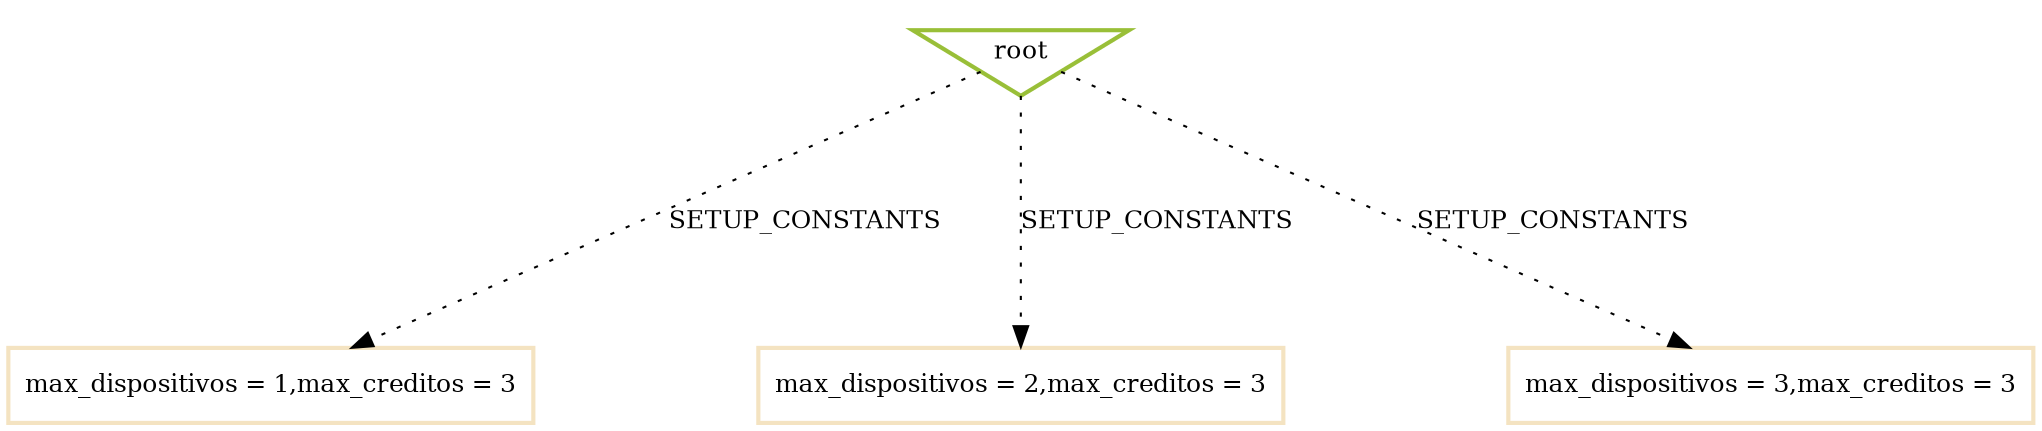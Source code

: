 digraph visited_states {
graph [nodesep=1.5, ranksep=1.5];
root [shape=invtriangle, color="#99BF38", fontsize=12, penwidth=2, label="root"];

root -> 0 [style = dotted, color = black, label="SETUP_CONSTANTS", fontsize=12];
root -> 1 [style = dotted, color = black, label="SETUP_CONSTANTS", fontsize=12];
root -> 2 [style = dotted, color = black, label="SETUP_CONSTANTS", fontsize=12];

0 [shape=box, color="#F4E3C1", fontsize=12, penwidth=2, label="max_dispositivos = 1,max_creditos = 3"];


1 [shape=box, color="#F4E3C1", fontsize=12, penwidth=2, label="max_dispositivos = 2,max_creditos = 3"];


2 [shape=box, color="#F4E3C1", fontsize=12, penwidth=2, label="max_dispositivos = 3,max_creditos = 3"];


}
